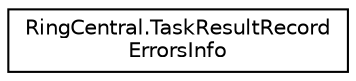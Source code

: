 digraph "Graphical Class Hierarchy"
{
 // LATEX_PDF_SIZE
  edge [fontname="Helvetica",fontsize="10",labelfontname="Helvetica",labelfontsize="10"];
  node [fontname="Helvetica",fontsize="10",shape=record];
  rankdir="LR";
  Node0 [label="RingCentral.TaskResultRecord\lErrorsInfo",height=0.2,width=0.4,color="black", fillcolor="white", style="filled",URL="$classRingCentral_1_1TaskResultRecordErrorsInfo.html",tooltip=" "];
}
